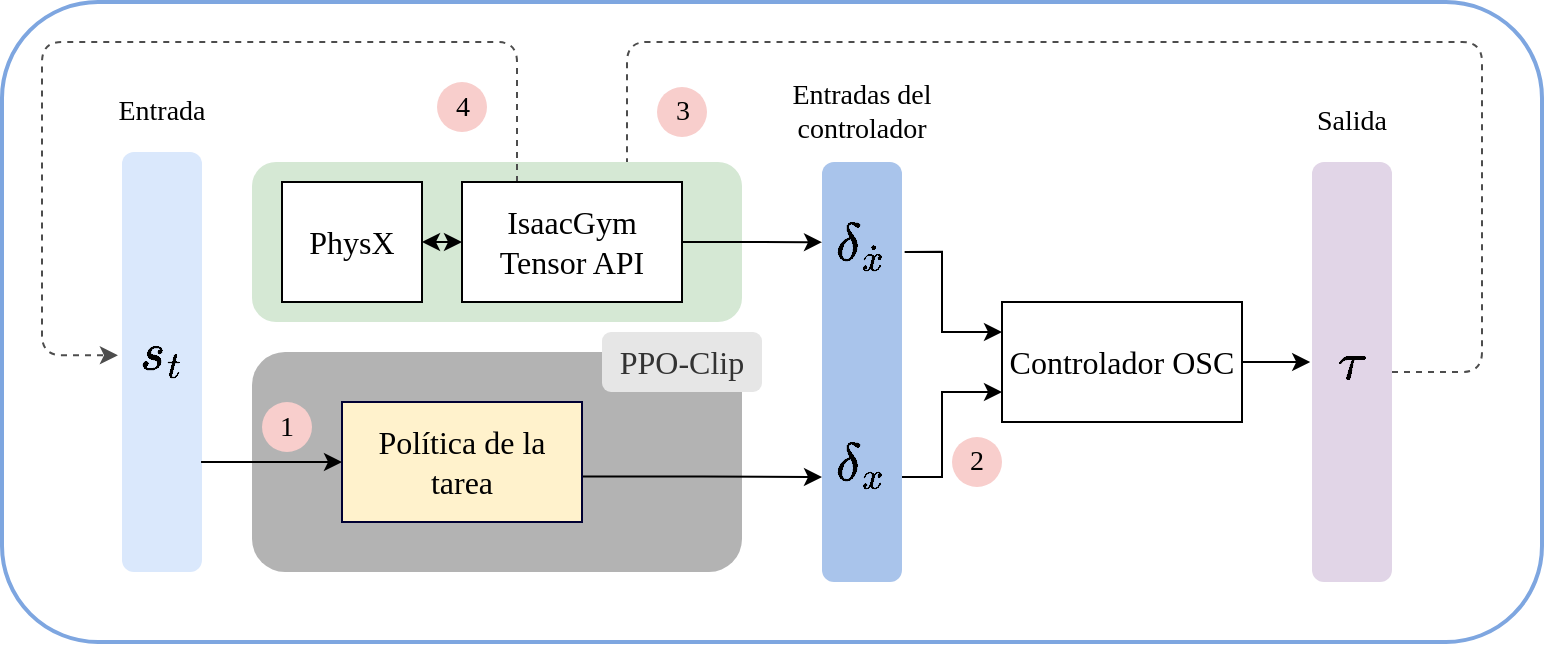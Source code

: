 <mxfile version="20.8.11" type="device"><diagram name="Page-1" id="u58rr_Xdmcpri-FgXNGG"><mxGraphModel dx="1092" dy="604" grid="1" gridSize="10" guides="1" tooltips="1" connect="1" arrows="1" fold="1" page="1" pageScale="1" pageWidth="850" pageHeight="1100" math="1" shadow="0"><root><mxCell id="0"/><mxCell id="1" parent="0"/><mxCell id="jXB4XCS2_RkgSkEyCSKL-1" value="" style="rounded=1;whiteSpace=wrap;html=1;fillColor=none;strokeWidth=2;strokeColor=#7EA6E0;" vertex="1" parent="1"><mxGeometry x="260" y="20" width="770" height="320" as="geometry"/></mxCell><mxCell id="jXB4XCS2_RkgSkEyCSKL-37" style="edgeStyle=orthogonalEdgeStyle;rounded=1;orthogonalLoop=1;jettySize=auto;html=1;exitX=1;exitY=0.5;exitDx=0;exitDy=0;entryX=0.75;entryY=0;entryDx=0;entryDy=0;fontFamily=Lucida Console;fontSize=14;startArrow=none;startFill=0;dashed=1;strokeColor=#4D4D4D;" edge="1" parent="1" source="jXB4XCS2_RkgSkEyCSKL-16" target="jXB4XCS2_RkgSkEyCSKL-28"><mxGeometry relative="1" as="geometry"><Array as="points"><mxPoint x="1000" y="205"/><mxPoint x="1000" y="40"/><mxPoint x="573" y="40"/></Array></mxGeometry></mxCell><mxCell id="jXB4XCS2_RkgSkEyCSKL-26" value="" style="rounded=1;whiteSpace=wrap;html=1;strokeColor=none;strokeWidth=1;fontFamily=Lucida Console;fontSize=26;fillColor=#d5e8d4;" vertex="1" parent="1"><mxGeometry x="385" y="100" width="245" height="80" as="geometry"/></mxCell><mxCell id="jXB4XCS2_RkgSkEyCSKL-18" value="" style="rounded=1;whiteSpace=wrap;html=1;strokeColor=none;strokeWidth=1;fontFamily=Lucida Console;fontSize=26;fillColor=#dae8fc;" vertex="1" parent="1"><mxGeometry x="320" y="95" width="40" height="210" as="geometry"/></mxCell><mxCell id="jXB4XCS2_RkgSkEyCSKL-21" style="edgeStyle=orthogonalEdgeStyle;rounded=0;orthogonalLoop=1;jettySize=auto;html=1;exitX=1;exitY=0.75;exitDx=0;exitDy=0;entryX=0;entryY=0.75;entryDx=0;entryDy=0;fontFamily=Lucida Console;fontSize=26;" edge="1" parent="1" source="jXB4XCS2_RkgSkEyCSKL-15" target="jXB4XCS2_RkgSkEyCSKL-7"><mxGeometry relative="1" as="geometry"><Array as="points"><mxPoint x="730" y="257"/><mxPoint x="730" y="215"/></Array></mxGeometry></mxCell><mxCell id="jXB4XCS2_RkgSkEyCSKL-25" style="edgeStyle=orthogonalEdgeStyle;rounded=0;orthogonalLoop=1;jettySize=auto;html=1;exitX=1.033;exitY=0.214;exitDx=0;exitDy=0;entryX=0;entryY=0.25;entryDx=0;entryDy=0;fontFamily=Lucida Console;fontSize=26;exitPerimeter=0;" edge="1" parent="1" source="jXB4XCS2_RkgSkEyCSKL-15" target="jXB4XCS2_RkgSkEyCSKL-7"><mxGeometry relative="1" as="geometry"><Array as="points"><mxPoint x="730" y="145"/><mxPoint x="730" y="185"/></Array></mxGeometry></mxCell><mxCell id="jXB4XCS2_RkgSkEyCSKL-15" value="" style="rounded=1;whiteSpace=wrap;html=1;strokeColor=none;strokeWidth=1;fontFamily=Lucida Console;fontSize=26;fillColor=#A9C4EB;" vertex="1" parent="1"><mxGeometry x="670" y="100" width="40" height="210" as="geometry"/></mxCell><mxCell id="jXB4XCS2_RkgSkEyCSKL-9" value="" style="rounded=1;whiteSpace=wrap;html=1;strokeColor=none;strokeWidth=1;fontFamily=Lucida Console;fontSize=19;fillColor=#B3B3B3;fontColor=#333333;" vertex="1" parent="1"><mxGeometry x="385" y="195" width="245" height="110" as="geometry"/></mxCell><mxCell id="jXB4XCS2_RkgSkEyCSKL-24" style="edgeStyle=orthogonalEdgeStyle;rounded=0;orthogonalLoop=1;jettySize=auto;html=1;exitX=0.996;exitY=0.62;exitDx=0;exitDy=0;entryX=0;entryY=0.75;entryDx=0;entryDy=0;fontFamily=Lucida Console;fontSize=26;exitPerimeter=0;" edge="1" parent="1" source="jXB4XCS2_RkgSkEyCSKL-4" target="jXB4XCS2_RkgSkEyCSKL-15"><mxGeometry relative="1" as="geometry"/></mxCell><mxCell id="jXB4XCS2_RkgSkEyCSKL-4" value="Política de la tarea" style="rounded=0;whiteSpace=wrap;html=1;strokeColor=#000033;strokeWidth=1;fontSize=16;fillColor=#fff2cc;fontFamily=Lucida Console;" vertex="1" parent="1"><mxGeometry x="430" y="220" width="120" height="60" as="geometry"/></mxCell><mxCell id="jXB4XCS2_RkgSkEyCSKL-23" style="edgeStyle=orthogonalEdgeStyle;rounded=0;orthogonalLoop=1;jettySize=auto;html=1;exitX=1;exitY=0.5;exitDx=0;exitDy=0;entryX=-0.022;entryY=0.474;entryDx=0;entryDy=0;entryPerimeter=0;fontFamily=Lucida Console;fontSize=26;" edge="1" parent="1" source="jXB4XCS2_RkgSkEyCSKL-7" target="jXB4XCS2_RkgSkEyCSKL-16"><mxGeometry relative="1" as="geometry"/></mxCell><mxCell id="jXB4XCS2_RkgSkEyCSKL-7" value="Controlador OSC" style="rounded=0;whiteSpace=wrap;html=1;strokeWidth=1;fontSize=16;fontFamily=Lucida Console;" vertex="1" parent="1"><mxGeometry x="760" y="170" width="120" height="60" as="geometry"/></mxCell><mxCell id="jXB4XCS2_RkgSkEyCSKL-10" value="PPO-Clip" style="rounded=1;whiteSpace=wrap;html=1;strokeColor=none;strokeWidth=1;fontFamily=Lucida Console;fontSize=16;fillColor=#E6E6E6;fontColor=#333333;" vertex="1" parent="1"><mxGeometry x="560" y="185" width="80" height="30" as="geometry"/></mxCell><mxCell id="jXB4XCS2_RkgSkEyCSKL-13" style="edgeStyle=orthogonalEdgeStyle;rounded=0;orthogonalLoop=1;jettySize=auto;html=1;exitX=0.988;exitY=0.738;exitDx=0;exitDy=0;entryX=0;entryY=0.5;entryDx=0;entryDy=0;fontFamily=Lucida Console;fontSize=26;exitPerimeter=0;" edge="1" parent="1" source="jXB4XCS2_RkgSkEyCSKL-18" target="jXB4XCS2_RkgSkEyCSKL-4"><mxGeometry relative="1" as="geometry"/></mxCell><mxCell id="jXB4XCS2_RkgSkEyCSKL-12" value="$$s_t$$" style="rounded=0;whiteSpace=wrap;html=1;strokeColor=none;strokeWidth=1;fontFamily=Lucida Console;fontSize=26;fillColor=none;" vertex="1" parent="1"><mxGeometry x="325" y="180" width="30" height="30" as="geometry"/></mxCell><mxCell id="jXB4XCS2_RkgSkEyCSKL-14" value="$$\delta_x$$" style="rounded=0;whiteSpace=wrap;html=1;strokeColor=none;strokeWidth=1;fontFamily=Lucida Console;fontSize=26;fillColor=none;" vertex="1" parent="1"><mxGeometry x="675" y="235" width="30" height="30" as="geometry"/></mxCell><mxCell id="jXB4XCS2_RkgSkEyCSKL-16" value="" style="rounded=1;whiteSpace=wrap;html=1;strokeColor=none;strokeWidth=1;fontFamily=Lucida Console;fontSize=26;fillColor=#e1d5e7;" vertex="1" parent="1"><mxGeometry x="915" y="100" width="40" height="210" as="geometry"/></mxCell><mxCell id="jXB4XCS2_RkgSkEyCSKL-17" value="$$\delta_\dot{x}$$" style="rounded=0;whiteSpace=wrap;html=1;strokeColor=none;strokeWidth=1;fontFamily=Lucida Console;fontSize=26;fillColor=none;" vertex="1" parent="1"><mxGeometry x="675" y="125" width="30" height="30" as="geometry"/></mxCell><mxCell id="jXB4XCS2_RkgSkEyCSKL-19" value="$$\tau$$" style="rounded=0;whiteSpace=wrap;html=1;strokeColor=none;strokeWidth=1;fontFamily=Lucida Console;fontSize=26;fillColor=none;" vertex="1" parent="1"><mxGeometry x="920" y="185" width="30" height="30" as="geometry"/></mxCell><mxCell id="jXB4XCS2_RkgSkEyCSKL-30" style="edgeStyle=orthogonalEdgeStyle;rounded=0;orthogonalLoop=1;jettySize=auto;html=1;exitX=1;exitY=0.5;exitDx=0;exitDy=0;entryX=0;entryY=0.5;entryDx=0;entryDy=0;fontFamily=Lucida Console;fontSize=26;startArrow=classic;startFill=1;" edge="1" parent="1" source="jXB4XCS2_RkgSkEyCSKL-27" target="jXB4XCS2_RkgSkEyCSKL-28"><mxGeometry relative="1" as="geometry"/></mxCell><mxCell id="jXB4XCS2_RkgSkEyCSKL-27" value="PhysX" style="rounded=0;whiteSpace=wrap;html=1;strokeWidth=1;fontSize=16;fontFamily=Lucida Console;" vertex="1" parent="1"><mxGeometry x="400" y="110" width="70" height="60" as="geometry"/></mxCell><mxCell id="jXB4XCS2_RkgSkEyCSKL-31" style="edgeStyle=orthogonalEdgeStyle;rounded=0;orthogonalLoop=1;jettySize=auto;html=1;exitX=1;exitY=0.5;exitDx=0;exitDy=0;entryX=0;entryY=0.191;entryDx=0;entryDy=0;entryPerimeter=0;fontFamily=Lucida Console;fontSize=26;startArrow=none;startFill=0;" edge="1" parent="1" source="jXB4XCS2_RkgSkEyCSKL-28" target="jXB4XCS2_RkgSkEyCSKL-15"><mxGeometry relative="1" as="geometry"/></mxCell><mxCell id="jXB4XCS2_RkgSkEyCSKL-38" style="edgeStyle=orthogonalEdgeStyle;rounded=1;orthogonalLoop=1;jettySize=auto;html=1;exitX=0.25;exitY=0;exitDx=0;exitDy=0;entryX=-0.051;entryY=0.484;entryDx=0;entryDy=0;entryPerimeter=0;dashed=1;strokeColor=#4D4D4D;fontFamily=Lucida Console;fontSize=14;startArrow=none;startFill=0;" edge="1" parent="1" source="jXB4XCS2_RkgSkEyCSKL-28" target="jXB4XCS2_RkgSkEyCSKL-18"><mxGeometry relative="1" as="geometry"><Array as="points"><mxPoint x="517" y="40"/><mxPoint x="280" y="40"/><mxPoint x="280" y="197"/></Array></mxGeometry></mxCell><mxCell id="jXB4XCS2_RkgSkEyCSKL-28" value="IsaacGym Tensor API" style="rounded=0;whiteSpace=wrap;html=1;strokeWidth=1;fontSize=16;fontFamily=Lucida Console;" vertex="1" parent="1"><mxGeometry x="490" y="110" width="110" height="60" as="geometry"/></mxCell><mxCell id="jXB4XCS2_RkgSkEyCSKL-34" value="Entrada" style="text;html=1;strokeColor=none;fillColor=none;align=center;verticalAlign=middle;whiteSpace=wrap;rounded=0;fontSize=14;fontFamily=Lucida Console;" vertex="1" parent="1"><mxGeometry x="310" y="60" width="60" height="30" as="geometry"/></mxCell><mxCell id="jXB4XCS2_RkgSkEyCSKL-35" value="Entradas del controlador" style="text;html=1;strokeColor=none;fillColor=none;align=center;verticalAlign=middle;whiteSpace=wrap;rounded=0;fontSize=14;fontFamily=Lucida Console;" vertex="1" parent="1"><mxGeometry x="635" y="60" width="110" height="30" as="geometry"/></mxCell><mxCell id="jXB4XCS2_RkgSkEyCSKL-36" value="Salida" style="text;html=1;strokeColor=none;fillColor=none;align=center;verticalAlign=middle;whiteSpace=wrap;rounded=0;fontSize=14;fontFamily=Lucida Console;" vertex="1" parent="1"><mxGeometry x="880" y="65" width="110" height="30" as="geometry"/></mxCell><mxCell id="jXB4XCS2_RkgSkEyCSKL-39" value="1" style="ellipse;whiteSpace=wrap;html=1;aspect=fixed;rounded=1;strokeColor=none;strokeWidth=1;fontFamily=Lucida Console;fontSize=14;fillColor=#f8cecc;" vertex="1" parent="1"><mxGeometry x="390" y="220" width="25" height="25" as="geometry"/></mxCell><mxCell id="jXB4XCS2_RkgSkEyCSKL-40" value="2" style="ellipse;whiteSpace=wrap;html=1;aspect=fixed;rounded=1;strokeColor=none;strokeWidth=1;fontFamily=Lucida Console;fontSize=14;fillColor=#f8cecc;" vertex="1" parent="1"><mxGeometry x="735" y="237.5" width="25" height="25" as="geometry"/></mxCell><mxCell id="jXB4XCS2_RkgSkEyCSKL-41" value="3" style="ellipse;whiteSpace=wrap;html=1;aspect=fixed;rounded=1;strokeColor=none;strokeWidth=1;fontFamily=Lucida Console;fontSize=14;fillColor=#f8cecc;" vertex="1" parent="1"><mxGeometry x="587.5" y="62.5" width="25" height="25" as="geometry"/></mxCell><mxCell id="jXB4XCS2_RkgSkEyCSKL-42" value="4" style="ellipse;whiteSpace=wrap;html=1;aspect=fixed;rounded=1;strokeColor=none;strokeWidth=1;fontFamily=Lucida Console;fontSize=14;fillColor=#f8cecc;" vertex="1" parent="1"><mxGeometry x="477.5" y="60" width="25" height="25" as="geometry"/></mxCell></root></mxGraphModel></diagram></mxfile>